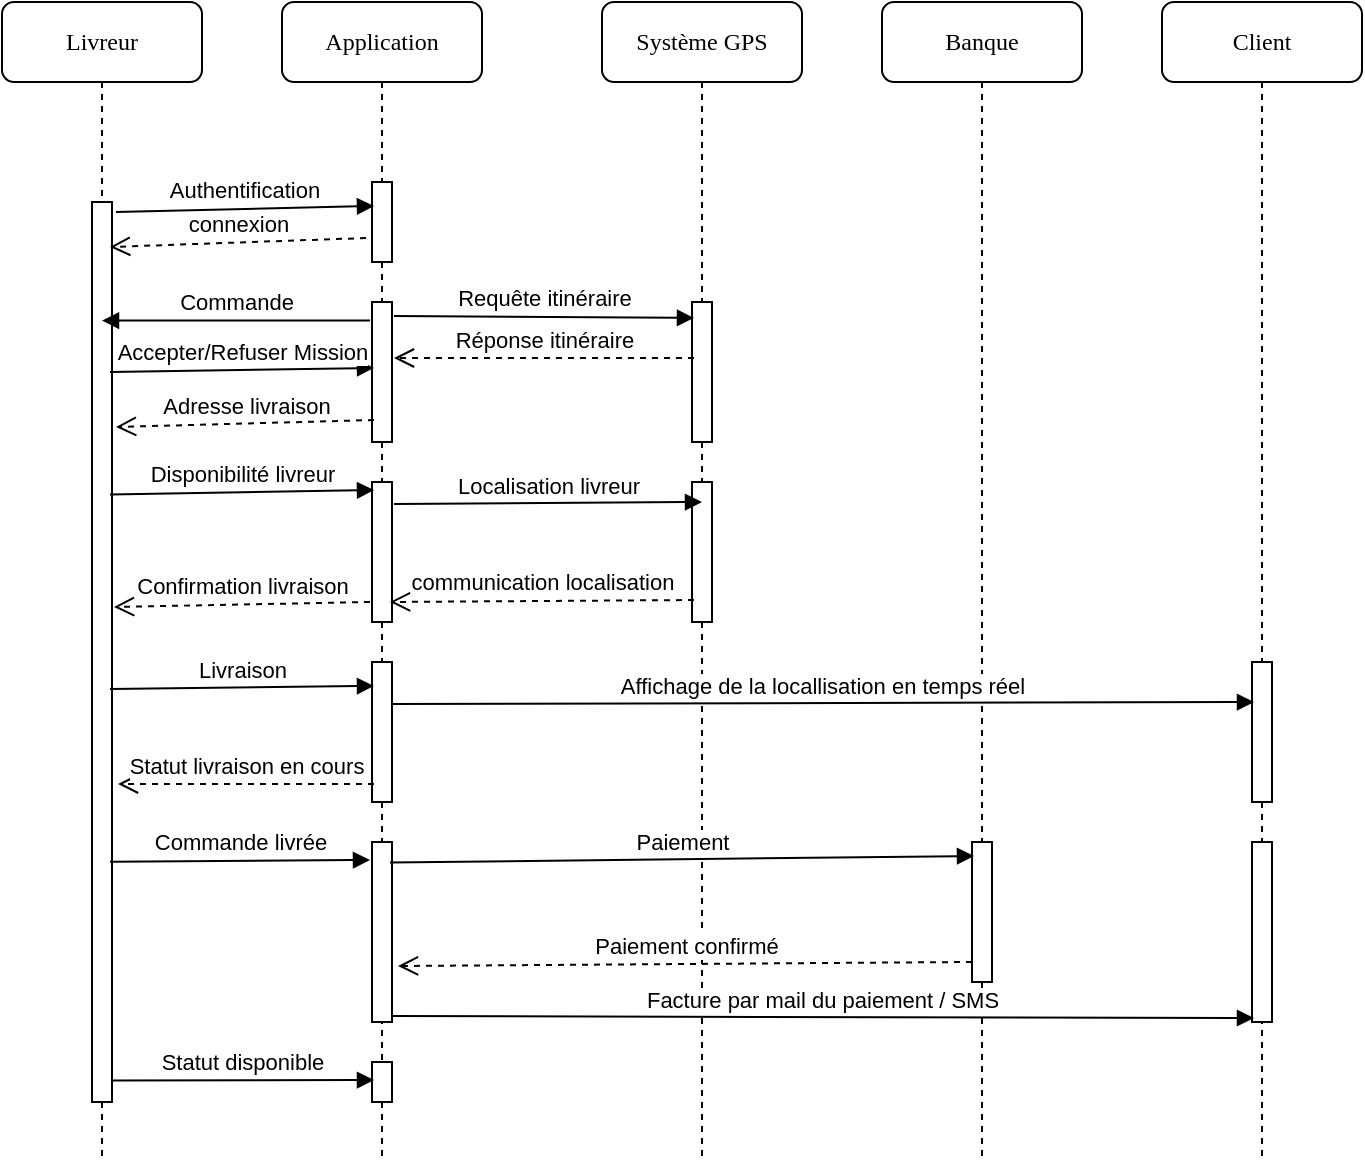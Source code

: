 <mxfile version="14.6.13" type="device"><diagram name="Page-1" id="13e1069c-82ec-6db2-03f1-153e76fe0fe0"><mxGraphModel dx="1141" dy="680" grid="1" gridSize="10" guides="1" tooltips="1" connect="1" arrows="1" fold="1" page="1" pageScale="1" pageWidth="1100" pageHeight="850" background="#ffffff" math="0" shadow="0"><root><mxCell id="0"/><mxCell id="1" parent="0"/><mxCell id="7baba1c4bc27f4b0-2" value="Application" style="shape=umlLifeline;perimeter=lifelinePerimeter;whiteSpace=wrap;html=1;container=1;collapsible=0;recursiveResize=0;outlineConnect=0;rounded=1;shadow=0;comic=0;labelBackgroundColor=none;strokeWidth=1;fontFamily=Verdana;fontSize=12;align=center;" parent="1" vertex="1"><mxGeometry x="240" y="80" width="100" height="580" as="geometry"/></mxCell><mxCell id="7baba1c4bc27f4b0-10" value="" style="html=1;points=[];perimeter=orthogonalPerimeter;rounded=0;shadow=0;comic=0;labelBackgroundColor=none;strokeWidth=1;fontFamily=Verdana;fontSize=12;align=center;" parent="7baba1c4bc27f4b0-2" vertex="1"><mxGeometry x="45" y="90" width="10" height="40" as="geometry"/></mxCell><mxCell id="7baba1c4bc27f4b0-3" value="Système GPS" style="shape=umlLifeline;perimeter=lifelinePerimeter;whiteSpace=wrap;html=1;container=1;collapsible=0;recursiveResize=0;outlineConnect=0;rounded=1;shadow=0;comic=0;labelBackgroundColor=none;strokeWidth=1;fontFamily=Verdana;fontSize=12;align=center;" parent="1" vertex="1"><mxGeometry x="400" y="80" width="100" height="580" as="geometry"/></mxCell><mxCell id="7baba1c4bc27f4b0-13" value="" style="html=1;points=[];perimeter=orthogonalPerimeter;rounded=0;shadow=0;comic=0;labelBackgroundColor=none;strokeWidth=1;fontFamily=Verdana;fontSize=12;align=center;" parent="7baba1c4bc27f4b0-3" vertex="1"><mxGeometry x="45" y="150" width="10" height="70" as="geometry"/></mxCell><mxCell id="7baba1c4bc27f4b0-4" value="Banque" style="shape=umlLifeline;perimeter=lifelinePerimeter;whiteSpace=wrap;html=1;container=1;collapsible=0;recursiveResize=0;outlineConnect=0;rounded=1;shadow=0;comic=0;labelBackgroundColor=none;strokeWidth=1;fontFamily=Verdana;fontSize=12;align=center;" parent="1" vertex="1"><mxGeometry x="540" y="80" width="100" height="580" as="geometry"/></mxCell><mxCell id="7baba1c4bc27f4b0-5" value="Client" style="shape=umlLifeline;perimeter=lifelinePerimeter;whiteSpace=wrap;html=1;container=1;collapsible=0;recursiveResize=0;outlineConnect=0;rounded=1;shadow=0;comic=0;labelBackgroundColor=none;strokeWidth=1;fontFamily=Verdana;fontSize=12;align=center;" parent="1" vertex="1"><mxGeometry x="680" y="80" width="100" height="580" as="geometry"/></mxCell><mxCell id="7baba1c4bc27f4b0-8" value="Livreur" style="shape=umlLifeline;perimeter=lifelinePerimeter;whiteSpace=wrap;html=1;container=1;collapsible=0;recursiveResize=0;outlineConnect=0;rounded=1;shadow=0;comic=0;labelBackgroundColor=none;strokeWidth=1;fontFamily=Verdana;fontSize=12;align=center;" parent="1" vertex="1"><mxGeometry x="100" y="80" width="100" height="580" as="geometry"/></mxCell><mxCell id="7baba1c4bc27f4b0-9" value="" style="html=1;points=[];perimeter=orthogonalPerimeter;rounded=0;shadow=0;comic=0;labelBackgroundColor=none;strokeWidth=1;fontFamily=Verdana;fontSize=12;align=center;" parent="7baba1c4bc27f4b0-8" vertex="1"><mxGeometry x="45" y="100" width="10" height="450" as="geometry"/></mxCell><mxCell id="jt54RQBlf6SMzPWnkt8w-1" value="connexion" style="html=1;verticalAlign=bottom;endArrow=open;dashed=1;endSize=8;entryX=0.9;entryY=0.05;entryDx=0;entryDy=0;entryPerimeter=0;exitX=-0.3;exitY=0.7;exitDx=0;exitDy=0;exitPerimeter=0;" edge="1" parent="1" source="7baba1c4bc27f4b0-10" target="7baba1c4bc27f4b0-9"><mxGeometry relative="1" as="geometry"><mxPoint x="280" y="200" as="sourcePoint"/><mxPoint x="160" y="200" as="targetPoint"/></mxGeometry></mxCell><mxCell id="jt54RQBlf6SMzPWnkt8w-2" value="" style="html=1;points=[];perimeter=orthogonalPerimeter;rounded=0;shadow=0;comic=0;labelBackgroundColor=none;strokeWidth=1;fontFamily=Verdana;fontSize=12;align=center;" vertex="1" parent="1"><mxGeometry x="285" y="230" width="10" height="70" as="geometry"/></mxCell><mxCell id="jt54RQBlf6SMzPWnkt8w-5" value="Commande" style="html=1;verticalAlign=bottom;endArrow=block;exitX=-0.1;exitY=0.133;exitDx=0;exitDy=0;exitPerimeter=0;" edge="1" parent="1" source="jt54RQBlf6SMzPWnkt8w-2" target="7baba1c4bc27f4b0-8"><mxGeometry width="80" relative="1" as="geometry"><mxPoint x="180" y="270" as="sourcePoint"/><mxPoint x="260" y="270" as="targetPoint"/></mxGeometry></mxCell><mxCell id="jt54RQBlf6SMzPWnkt8w-6" value="Accepter/Refuser Mission" style="html=1;verticalAlign=bottom;endArrow=block;exitX=0.9;exitY=0.189;exitDx=0;exitDy=0;exitPerimeter=0;entryX=0.1;entryY=0.471;entryDx=0;entryDy=0;entryPerimeter=0;" edge="1" parent="1" source="7baba1c4bc27f4b0-9" target="jt54RQBlf6SMzPWnkt8w-2"><mxGeometry width="80" relative="1" as="geometry"><mxPoint x="170" y="260" as="sourcePoint"/><mxPoint x="280" y="263" as="targetPoint"/></mxGeometry></mxCell><mxCell id="jt54RQBlf6SMzPWnkt8w-7" value="Adresse livraison" style="html=1;verticalAlign=bottom;endArrow=open;dashed=1;endSize=8;exitX=0.1;exitY=0.843;exitDx=0;exitDy=0;exitPerimeter=0;entryX=1.2;entryY=0.25;entryDx=0;entryDy=0;entryPerimeter=0;" edge="1" parent="1" source="jt54RQBlf6SMzPWnkt8w-2" target="7baba1c4bc27f4b0-9"><mxGeometry relative="1" as="geometry"><mxPoint x="250" y="290" as="sourcePoint"/><mxPoint x="170" y="290" as="targetPoint"/></mxGeometry></mxCell><mxCell id="jt54RQBlf6SMzPWnkt8w-8" value="" style="html=1;points=[];perimeter=orthogonalPerimeter;rounded=0;shadow=0;comic=0;labelBackgroundColor=none;strokeWidth=1;fontFamily=Verdana;fontSize=12;align=center;" vertex="1" parent="1"><mxGeometry x="285" y="320" width="10" height="70" as="geometry"/></mxCell><mxCell id="jt54RQBlf6SMzPWnkt8w-9" value="Réponse itinéraire" style="html=1;verticalAlign=bottom;endArrow=open;dashed=1;endSize=8;entryX=1.1;entryY=0.4;entryDx=0;entryDy=0;entryPerimeter=0;exitX=0.1;exitY=0.4;exitDx=0;exitDy=0;exitPerimeter=0;" edge="1" parent="1" source="7baba1c4bc27f4b0-13" target="jt54RQBlf6SMzPWnkt8w-2"><mxGeometry relative="1" as="geometry"><mxPoint x="420" y="260" as="sourcePoint"/><mxPoint x="340" y="260" as="targetPoint"/></mxGeometry></mxCell><mxCell id="jt54RQBlf6SMzPWnkt8w-10" value="Disponibilité livreur" style="html=1;verticalAlign=bottom;endArrow=block;exitX=0.9;exitY=0.325;exitDx=0;exitDy=0;exitPerimeter=0;entryX=0.1;entryY=0.057;entryDx=0;entryDy=0;entryPerimeter=0;" edge="1" parent="1" source="7baba1c4bc27f4b0-9" target="jt54RQBlf6SMzPWnkt8w-8"><mxGeometry width="80" relative="1" as="geometry"><mxPoint x="180" y="340" as="sourcePoint"/><mxPoint x="260" y="340" as="targetPoint"/></mxGeometry></mxCell><mxCell id="jt54RQBlf6SMzPWnkt8w-11" value="Confirmation livraison" style="html=1;verticalAlign=bottom;endArrow=open;dashed=1;endSize=8;exitX=-0.1;exitY=0.857;exitDx=0;exitDy=0;exitPerimeter=0;entryX=1.1;entryY=0.45;entryDx=0;entryDy=0;entryPerimeter=0;" edge="1" parent="1" source="jt54RQBlf6SMzPWnkt8w-8" target="7baba1c4bc27f4b0-9"><mxGeometry relative="1" as="geometry"><mxPoint x="260" y="380" as="sourcePoint"/><mxPoint x="180" y="380" as="targetPoint"/></mxGeometry></mxCell><mxCell id="jt54RQBlf6SMzPWnkt8w-12" value="" style="html=1;points=[];perimeter=orthogonalPerimeter;rounded=0;shadow=0;comic=0;labelBackgroundColor=none;strokeWidth=1;fontFamily=Verdana;fontSize=12;align=center;" vertex="1" parent="1"><mxGeometry x="445" y="320" width="10" height="70" as="geometry"/></mxCell><mxCell id="jt54RQBlf6SMzPWnkt8w-13" value="Localisation livreur" style="html=1;verticalAlign=bottom;endArrow=block;exitX=1.1;exitY=0.157;exitDx=0;exitDy=0;exitPerimeter=0;entryX=0.5;entryY=0.143;entryDx=0;entryDy=0;entryPerimeter=0;" edge="1" parent="1" source="jt54RQBlf6SMzPWnkt8w-8" target="jt54RQBlf6SMzPWnkt8w-12"><mxGeometry width="80" relative="1" as="geometry"><mxPoint x="330" y="330" as="sourcePoint"/><mxPoint x="410" y="330" as="targetPoint"/></mxGeometry></mxCell><mxCell id="jt54RQBlf6SMzPWnkt8w-14" value="communication localisation" style="html=1;verticalAlign=bottom;endArrow=open;dashed=1;endSize=8;exitX=0.1;exitY=0.843;exitDx=0;exitDy=0;exitPerimeter=0;entryX=0.9;entryY=0.857;entryDx=0;entryDy=0;entryPerimeter=0;" edge="1" parent="1" source="jt54RQBlf6SMzPWnkt8w-12" target="jt54RQBlf6SMzPWnkt8w-8"><mxGeometry relative="1" as="geometry"><mxPoint x="420" y="380" as="sourcePoint"/><mxPoint x="340" y="380" as="targetPoint"/></mxGeometry></mxCell><mxCell id="jt54RQBlf6SMzPWnkt8w-15" value="" style="html=1;points=[];perimeter=orthogonalPerimeter;rounded=0;shadow=0;comic=0;labelBackgroundColor=none;strokeWidth=1;fontFamily=Verdana;fontSize=12;align=center;" vertex="1" parent="1"><mxGeometry x="285" y="410" width="10" height="70" as="geometry"/></mxCell><mxCell id="jt54RQBlf6SMzPWnkt8w-16" value="Livraison" style="html=1;verticalAlign=bottom;endArrow=block;exitX=0.9;exitY=0.541;exitDx=0;exitDy=0;exitPerimeter=0;entryX=0.1;entryY=0.171;entryDx=0;entryDy=0;entryPerimeter=0;" edge="1" parent="1" source="7baba1c4bc27f4b0-9" target="jt54RQBlf6SMzPWnkt8w-15"><mxGeometry width="80" relative="1" as="geometry"><mxPoint x="160" y="420" as="sourcePoint"/><mxPoint x="240" y="420" as="targetPoint"/></mxGeometry></mxCell><mxCell id="jt54RQBlf6SMzPWnkt8w-17" value="Statut livraison en cours" style="html=1;verticalAlign=bottom;endArrow=open;dashed=1;endSize=8;exitX=0.1;exitY=0.871;exitDx=0;exitDy=0;exitPerimeter=0;" edge="1" parent="1" source="jt54RQBlf6SMzPWnkt8w-15"><mxGeometry relative="1" as="geometry"><mxPoint x="240" y="470" as="sourcePoint"/><mxPoint x="158" y="471" as="targetPoint"/></mxGeometry></mxCell><mxCell id="jt54RQBlf6SMzPWnkt8w-18" value="" style="html=1;points=[];perimeter=orthogonalPerimeter;rounded=0;shadow=0;comic=0;labelBackgroundColor=none;strokeWidth=1;fontFamily=Verdana;fontSize=12;align=center;" vertex="1" parent="1"><mxGeometry x="725" y="410" width="10" height="70" as="geometry"/></mxCell><mxCell id="jt54RQBlf6SMzPWnkt8w-19" value="Affichage de la locallisation en temps réel" style="html=1;verticalAlign=bottom;endArrow=block;exitX=1;exitY=0.3;exitDx=0;exitDy=0;exitPerimeter=0;entryX=0.1;entryY=0.286;entryDx=0;entryDy=0;entryPerimeter=0;" edge="1" parent="1" source="jt54RQBlf6SMzPWnkt8w-15" target="jt54RQBlf6SMzPWnkt8w-18"><mxGeometry width="80" relative="1" as="geometry"><mxPoint x="330" y="430" as="sourcePoint"/><mxPoint x="410" y="430" as="targetPoint"/></mxGeometry></mxCell><mxCell id="jt54RQBlf6SMzPWnkt8w-20" value="Requête itinéraire" style="html=1;verticalAlign=bottom;endArrow=block;exitX=1.1;exitY=0.1;exitDx=0;exitDy=0;exitPerimeter=0;entryX=0.1;entryY=0.114;entryDx=0;entryDy=0;entryPerimeter=0;" edge="1" parent="1" source="jt54RQBlf6SMzPWnkt8w-2" target="7baba1c4bc27f4b0-13"><mxGeometry width="80" relative="1" as="geometry"><mxPoint x="340" y="230" as="sourcePoint"/><mxPoint x="420" y="230" as="targetPoint"/></mxGeometry></mxCell><mxCell id="jt54RQBlf6SMzPWnkt8w-21" value="Authentification" style="html=1;verticalAlign=bottom;endArrow=block;exitX=1.2;exitY=0.011;exitDx=0;exitDy=0;exitPerimeter=0;entryX=0.1;entryY=0.3;entryDx=0;entryDy=0;entryPerimeter=0;" edge="1" parent="1" source="7baba1c4bc27f4b0-9" target="7baba1c4bc27f4b0-10"><mxGeometry width="80" relative="1" as="geometry"><mxPoint x="180" y="180" as="sourcePoint"/><mxPoint x="260" y="180" as="targetPoint"/></mxGeometry></mxCell><mxCell id="jt54RQBlf6SMzPWnkt8w-22" value="" style="html=1;points=[];perimeter=orthogonalPerimeter;rounded=0;shadow=0;comic=0;labelBackgroundColor=none;strokeWidth=1;fontFamily=Verdana;fontSize=12;align=center;" vertex="1" parent="1"><mxGeometry x="285" y="500" width="10" height="90" as="geometry"/></mxCell><mxCell id="jt54RQBlf6SMzPWnkt8w-24" value="Commande livrée" style="html=1;verticalAlign=bottom;endArrow=block;exitX=0.9;exitY=0.733;exitDx=0;exitDy=0;exitPerimeter=0;entryX=-0.1;entryY=0.1;entryDx=0;entryDy=0;entryPerimeter=0;" edge="1" parent="1" source="7baba1c4bc27f4b0-9" target="jt54RQBlf6SMzPWnkt8w-22"><mxGeometry width="80" relative="1" as="geometry"><mxPoint x="180" y="510" as="sourcePoint"/><mxPoint x="284" y="507" as="targetPoint"/></mxGeometry></mxCell><mxCell id="jt54RQBlf6SMzPWnkt8w-25" value="" style="html=1;points=[];perimeter=orthogonalPerimeter;rounded=0;shadow=0;comic=0;labelBackgroundColor=none;strokeWidth=1;fontFamily=Verdana;fontSize=12;align=center;" vertex="1" parent="1"><mxGeometry x="585" y="500" width="10" height="70" as="geometry"/></mxCell><mxCell id="jt54RQBlf6SMzPWnkt8w-26" value="Paiement" style="html=1;verticalAlign=bottom;endArrow=block;exitX=0.9;exitY=0.114;exitDx=0;exitDy=0;exitPerimeter=0;entryX=0.1;entryY=0.1;entryDx=0;entryDy=0;entryPerimeter=0;" edge="1" parent="1" source="jt54RQBlf6SMzPWnkt8w-22" target="jt54RQBlf6SMzPWnkt8w-25"><mxGeometry width="80" relative="1" as="geometry"><mxPoint x="310" y="510" as="sourcePoint"/><mxPoint x="380" y="510" as="targetPoint"/></mxGeometry></mxCell><mxCell id="jt54RQBlf6SMzPWnkt8w-27" value="Paiement confirmé" style="html=1;verticalAlign=bottom;endArrow=open;dashed=1;endSize=8;entryX=1.3;entryY=0.689;entryDx=0;entryDy=0;entryPerimeter=0;exitX=0;exitY=0.857;exitDx=0;exitDy=0;exitPerimeter=0;" edge="1" parent="1" source="jt54RQBlf6SMzPWnkt8w-25" target="jt54RQBlf6SMzPWnkt8w-22"><mxGeometry relative="1" as="geometry"><mxPoint x="390" y="560" as="sourcePoint"/><mxPoint x="310" y="560" as="targetPoint"/></mxGeometry></mxCell><mxCell id="jt54RQBlf6SMzPWnkt8w-28" value="" style="html=1;points=[];perimeter=orthogonalPerimeter;rounded=0;shadow=0;comic=0;labelBackgroundColor=none;strokeWidth=1;fontFamily=Verdana;fontSize=12;align=center;" vertex="1" parent="1"><mxGeometry x="725" y="500" width="10" height="90" as="geometry"/></mxCell><mxCell id="jt54RQBlf6SMzPWnkt8w-29" value="Facture par mail du paiement / SMS" style="html=1;verticalAlign=bottom;endArrow=block;entryX=0.1;entryY=0.978;entryDx=0;entryDy=0;entryPerimeter=0;exitX=1;exitY=0.967;exitDx=0;exitDy=0;exitPerimeter=0;" edge="1" parent="1" source="jt54RQBlf6SMzPWnkt8w-22" target="jt54RQBlf6SMzPWnkt8w-28"><mxGeometry width="80" relative="1" as="geometry"><mxPoint x="300" y="580" as="sourcePoint"/><mxPoint x="380" y="580" as="targetPoint"/></mxGeometry></mxCell><mxCell id="jt54RQBlf6SMzPWnkt8w-30" value="" style="html=1;points=[];perimeter=orthogonalPerimeter;rounded=0;shadow=0;comic=0;labelBackgroundColor=none;strokeWidth=1;fontFamily=Verdana;fontSize=12;align=center;" vertex="1" parent="1"><mxGeometry x="285" y="610" width="10" height="20" as="geometry"/></mxCell><mxCell id="jt54RQBlf6SMzPWnkt8w-31" value="Statut disponible" style="html=1;verticalAlign=bottom;endArrow=block;exitX=1;exitY=0.976;exitDx=0;exitDy=0;exitPerimeter=0;entryX=0.1;entryY=0.45;entryDx=0;entryDy=0;entryPerimeter=0;" edge="1" parent="1" source="7baba1c4bc27f4b0-9" target="jt54RQBlf6SMzPWnkt8w-30"><mxGeometry width="80" relative="1" as="geometry"><mxPoint x="170" y="620" as="sourcePoint"/><mxPoint x="250" y="620" as="targetPoint"/></mxGeometry></mxCell></root></mxGraphModel></diagram></mxfile>